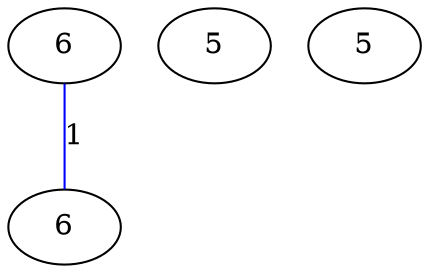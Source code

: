 graph G {
	0 [label="6"];
	1 [label="6"];
	2 [label="5"];
	3 [label="5"];
	0 -- 1 [label="1", color=blue];
}